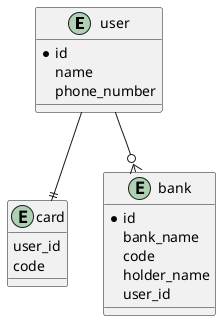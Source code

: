 @startuml

entity user {
    *id
    name
    phone_number
}

entity card {
    user_id
    code

}

entity bank {
    *id
    bank_name
    code
    holder_name
    user_id
}

user --|| card
user --o{ bank


@enduml
